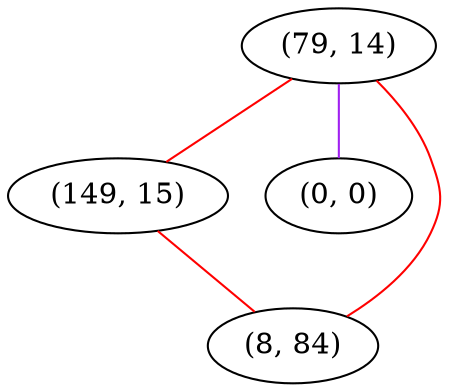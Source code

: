 graph "" {
"(79, 14)";
"(149, 15)";
"(0, 0)";
"(8, 84)";
"(79, 14)" -- "(149, 15)"  [color=red, key=0, weight=1];
"(79, 14)" -- "(0, 0)"  [color=purple, key=0, weight=4];
"(79, 14)" -- "(8, 84)"  [color=red, key=0, weight=1];
"(149, 15)" -- "(8, 84)"  [color=red, key=0, weight=1];
}
